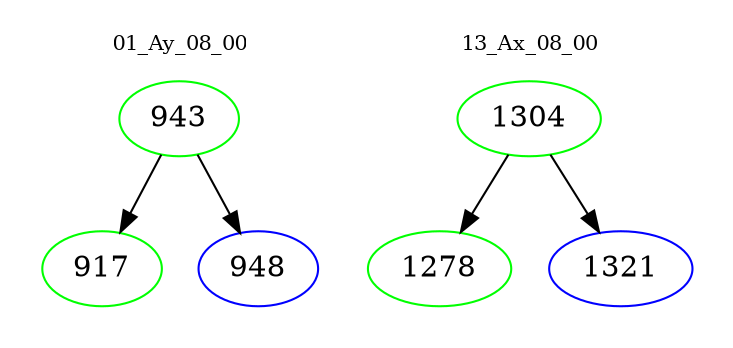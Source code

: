 digraph{
subgraph cluster_0 {
color = white
label = "01_Ay_08_00";
fontsize=10;
T0_943 [label="943", color="green"]
T0_943 -> T0_917 [color="black"]
T0_917 [label="917", color="green"]
T0_943 -> T0_948 [color="black"]
T0_948 [label="948", color="blue"]
}
subgraph cluster_1 {
color = white
label = "13_Ax_08_00";
fontsize=10;
T1_1304 [label="1304", color="green"]
T1_1304 -> T1_1278 [color="black"]
T1_1278 [label="1278", color="green"]
T1_1304 -> T1_1321 [color="black"]
T1_1321 [label="1321", color="blue"]
}
}
